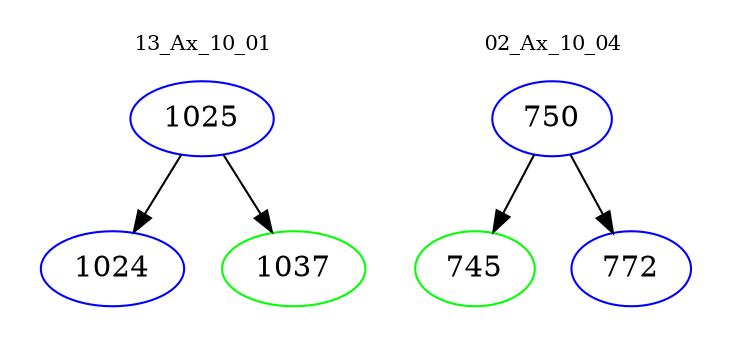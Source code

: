 digraph{
subgraph cluster_0 {
color = white
label = "13_Ax_10_01";
fontsize=10;
T0_1025 [label="1025", color="blue"]
T0_1025 -> T0_1024 [color="black"]
T0_1024 [label="1024", color="blue"]
T0_1025 -> T0_1037 [color="black"]
T0_1037 [label="1037", color="green"]
}
subgraph cluster_1 {
color = white
label = "02_Ax_10_04";
fontsize=10;
T1_750 [label="750", color="blue"]
T1_750 -> T1_745 [color="black"]
T1_745 [label="745", color="green"]
T1_750 -> T1_772 [color="black"]
T1_772 [label="772", color="blue"]
}
}
